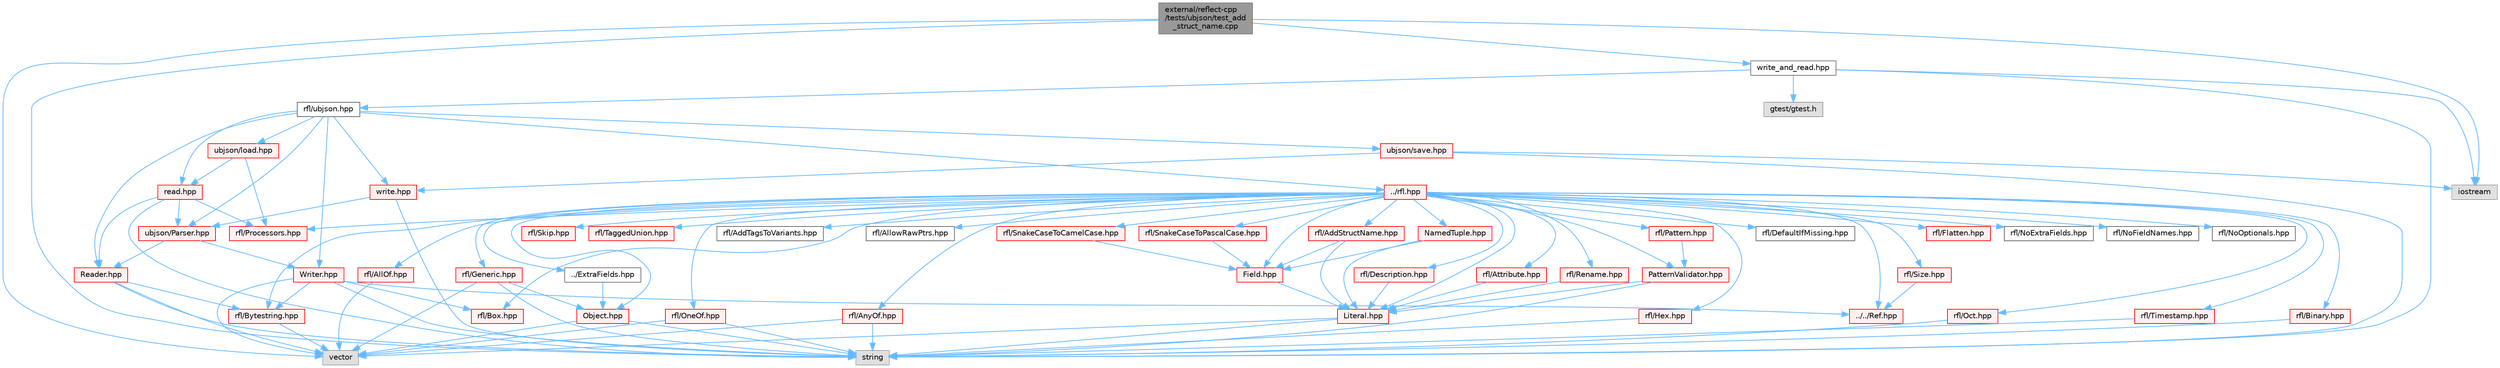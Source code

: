 digraph "external/reflect-cpp/tests/ubjson/test_add_struct_name.cpp"
{
 // LATEX_PDF_SIZE
  bgcolor="transparent";
  edge [fontname=Helvetica,fontsize=10,labelfontname=Helvetica,labelfontsize=10];
  node [fontname=Helvetica,fontsize=10,shape=box,height=0.2,width=0.4];
  Node1 [id="Node000001",label="external/reflect-cpp\l/tests/ubjson/test_add\l_struct_name.cpp",height=0.2,width=0.4,color="gray40", fillcolor="grey60", style="filled", fontcolor="black",tooltip=" "];
  Node1 -> Node2 [id="edge105_Node000001_Node000002",color="steelblue1",style="solid",tooltip=" "];
  Node2 [id="Node000002",label="iostream",height=0.2,width=0.4,color="grey60", fillcolor="#E0E0E0", style="filled",tooltip=" "];
  Node1 -> Node3 [id="edge106_Node000001_Node000003",color="steelblue1",style="solid",tooltip=" "];
  Node3 [id="Node000003",label="string",height=0.2,width=0.4,color="grey60", fillcolor="#E0E0E0", style="filled",tooltip=" "];
  Node1 -> Node4 [id="edge107_Node000001_Node000004",color="steelblue1",style="solid",tooltip=" "];
  Node4 [id="Node000004",label="vector",height=0.2,width=0.4,color="grey60", fillcolor="#E0E0E0", style="filled",tooltip=" "];
  Node1 -> Node5 [id="edge108_Node000001_Node000005",color="steelblue1",style="solid",tooltip=" "];
  Node5 [id="Node000005",label="write_and_read.hpp",height=0.2,width=0.4,color="grey40", fillcolor="white", style="filled",URL="$ubjson_2write__and__read_8hpp.html",tooltip=" "];
  Node5 -> Node6 [id="edge109_Node000005_Node000006",color="steelblue1",style="solid",tooltip=" "];
  Node6 [id="Node000006",label="gtest/gtest.h",height=0.2,width=0.4,color="grey60", fillcolor="#E0E0E0", style="filled",tooltip=" "];
  Node5 -> Node2 [id="edge110_Node000005_Node000002",color="steelblue1",style="solid",tooltip=" "];
  Node5 -> Node7 [id="edge111_Node000005_Node000007",color="steelblue1",style="solid",tooltip=" "];
  Node7 [id="Node000007",label="rfl/ubjson.hpp",height=0.2,width=0.4,color="grey40", fillcolor="white", style="filled",URL="$ubjson_8hpp.html",tooltip=" "];
  Node7 -> Node8 [id="edge112_Node000007_Node000008",color="steelblue1",style="solid",tooltip=" "];
  Node8 [id="Node000008",label="../rfl.hpp",height=0.2,width=0.4,color="red", fillcolor="#FFF0F0", style="filled",URL="$rfl_8hpp.html",tooltip=" "];
  Node8 -> Node9 [id="edge113_Node000008_Node000009",color="steelblue1",style="solid",tooltip=" "];
  Node9 [id="Node000009",label="rfl/AddStructName.hpp",height=0.2,width=0.4,color="red", fillcolor="#FFF0F0", style="filled",URL="$_add_struct_name_8hpp.html",tooltip=" "];
  Node9 -> Node11 [id="edge114_Node000009_Node000011",color="steelblue1",style="solid",tooltip=" "];
  Node11 [id="Node000011",label="Field.hpp",height=0.2,width=0.4,color="red", fillcolor="#FFF0F0", style="filled",URL="$_field_8hpp.html",tooltip=" "];
  Node11 -> Node16 [id="edge115_Node000011_Node000016",color="steelblue1",style="solid",tooltip=" "];
  Node16 [id="Node000016",label="Literal.hpp",height=0.2,width=0.4,color="red", fillcolor="#FFF0F0", style="filled",URL="$_literal_8hpp.html",tooltip=" "];
  Node16 -> Node3 [id="edge116_Node000016_Node000003",color="steelblue1",style="solid",tooltip=" "];
  Node16 -> Node4 [id="edge117_Node000016_Node000004",color="steelblue1",style="solid",tooltip=" "];
  Node9 -> Node16 [id="edge118_Node000009_Node000016",color="steelblue1",style="solid",tooltip=" "];
  Node8 -> Node57 [id="edge119_Node000008_Node000057",color="steelblue1",style="solid",tooltip=" "];
  Node57 [id="Node000057",label="rfl/AddTagsToVariants.hpp",height=0.2,width=0.4,color="grey40", fillcolor="white", style="filled",URL="$_add_tags_to_variants_8hpp.html",tooltip=" "];
  Node8 -> Node58 [id="edge120_Node000008_Node000058",color="steelblue1",style="solid",tooltip=" "];
  Node58 [id="Node000058",label="rfl/AllOf.hpp",height=0.2,width=0.4,color="red", fillcolor="#FFF0F0", style="filled",URL="$_all_of_8hpp.html",tooltip=" "];
  Node58 -> Node4 [id="edge121_Node000058_Node000004",color="steelblue1",style="solid",tooltip=" "];
  Node8 -> Node67 [id="edge122_Node000008_Node000067",color="steelblue1",style="solid",tooltip=" "];
  Node67 [id="Node000067",label="rfl/AllowRawPtrs.hpp",height=0.2,width=0.4,color="grey40", fillcolor="white", style="filled",URL="$_allow_raw_ptrs_8hpp.html",tooltip=" "];
  Node8 -> Node68 [id="edge123_Node000008_Node000068",color="steelblue1",style="solid",tooltip=" "];
  Node68 [id="Node000068",label="rfl/AnyOf.hpp",height=0.2,width=0.4,color="red", fillcolor="#FFF0F0", style="filled",URL="$_any_of_8hpp.html",tooltip=" "];
  Node68 -> Node3 [id="edge124_Node000068_Node000003",color="steelblue1",style="solid",tooltip=" "];
  Node68 -> Node4 [id="edge125_Node000068_Node000004",color="steelblue1",style="solid",tooltip=" "];
  Node8 -> Node70 [id="edge126_Node000008_Node000070",color="steelblue1",style="solid",tooltip=" "];
  Node70 [id="Node000070",label="rfl/Attribute.hpp",height=0.2,width=0.4,color="red", fillcolor="#FFF0F0", style="filled",URL="$_attribute_8hpp.html",tooltip=" "];
  Node70 -> Node16 [id="edge127_Node000070_Node000016",color="steelblue1",style="solid",tooltip=" "];
  Node8 -> Node71 [id="edge128_Node000008_Node000071",color="steelblue1",style="solid",tooltip=" "];
  Node71 [id="Node000071",label="rfl/Binary.hpp",height=0.2,width=0.4,color="red", fillcolor="#FFF0F0", style="filled",URL="$_binary_8hpp.html",tooltip=" "];
  Node71 -> Node3 [id="edge129_Node000071_Node000003",color="steelblue1",style="solid",tooltip=" "];
  Node8 -> Node73 [id="edge130_Node000008_Node000073",color="steelblue1",style="solid",tooltip=" "];
  Node73 [id="Node000073",label="rfl/Box.hpp",height=0.2,width=0.4,color="red", fillcolor="#FFF0F0", style="filled",URL="$_box_8hpp.html",tooltip=" "];
  Node8 -> Node74 [id="edge131_Node000008_Node000074",color="steelblue1",style="solid",tooltip=" "];
  Node74 [id="Node000074",label="rfl/Bytestring.hpp",height=0.2,width=0.4,color="red", fillcolor="#FFF0F0", style="filled",URL="$_bytestring_8hpp.html",tooltip=" "];
  Node74 -> Node4 [id="edge132_Node000074_Node000004",color="steelblue1",style="solid",tooltip=" "];
  Node8 -> Node75 [id="edge133_Node000008_Node000075",color="steelblue1",style="solid",tooltip=" "];
  Node75 [id="Node000075",label="rfl/DefaultIfMissing.hpp",height=0.2,width=0.4,color="grey40", fillcolor="white", style="filled",URL="$_default_if_missing_8hpp.html",tooltip=" "];
  Node8 -> Node76 [id="edge134_Node000008_Node000076",color="steelblue1",style="solid",tooltip=" "];
  Node76 [id="Node000076",label="rfl/Description.hpp",height=0.2,width=0.4,color="red", fillcolor="#FFF0F0", style="filled",URL="$_description_8hpp.html",tooltip=" "];
  Node76 -> Node16 [id="edge135_Node000076_Node000016",color="steelblue1",style="solid",tooltip=" "];
  Node8 -> Node51 [id="edge136_Node000008_Node000051",color="steelblue1",style="solid",tooltip=" "];
  Node51 [id="Node000051",label="../ExtraFields.hpp",height=0.2,width=0.4,color="grey40", fillcolor="white", style="filled",URL="$_extra_fields_8hpp.html",tooltip=" "];
  Node51 -> Node52 [id="edge137_Node000051_Node000052",color="steelblue1",style="solid",tooltip=" "];
  Node52 [id="Node000052",label="Object.hpp",height=0.2,width=0.4,color="red", fillcolor="#FFF0F0", style="filled",URL="$_object_8hpp.html",tooltip=" "];
  Node52 -> Node3 [id="edge138_Node000052_Node000003",color="steelblue1",style="solid",tooltip=" "];
  Node52 -> Node4 [id="edge139_Node000052_Node000004",color="steelblue1",style="solid",tooltip=" "];
  Node8 -> Node11 [id="edge140_Node000008_Node000011",color="steelblue1",style="solid",tooltip=" "];
  Node8 -> Node77 [id="edge141_Node000008_Node000077",color="steelblue1",style="solid",tooltip=" "];
  Node77 [id="Node000077",label="rfl/Flatten.hpp",height=0.2,width=0.4,color="red", fillcolor="#FFF0F0", style="filled",URL="$_flatten_8hpp.html",tooltip=" "];
  Node8 -> Node78 [id="edge142_Node000008_Node000078",color="steelblue1",style="solid",tooltip=" "];
  Node78 [id="Node000078",label="rfl/Generic.hpp",height=0.2,width=0.4,color="red", fillcolor="#FFF0F0", style="filled",URL="$_generic_8hpp.html",tooltip=" "];
  Node78 -> Node3 [id="edge143_Node000078_Node000003",color="steelblue1",style="solid",tooltip=" "];
  Node78 -> Node4 [id="edge144_Node000078_Node000004",color="steelblue1",style="solid",tooltip=" "];
  Node78 -> Node52 [id="edge145_Node000078_Node000052",color="steelblue1",style="solid",tooltip=" "];
  Node8 -> Node80 [id="edge146_Node000008_Node000080",color="steelblue1",style="solid",tooltip=" "];
  Node80 [id="Node000080",label="rfl/Hex.hpp",height=0.2,width=0.4,color="red", fillcolor="#FFF0F0", style="filled",URL="$_hex_8hpp.html",tooltip=" "];
  Node80 -> Node3 [id="edge147_Node000080_Node000003",color="steelblue1",style="solid",tooltip=" "];
  Node8 -> Node16 [id="edge148_Node000008_Node000016",color="steelblue1",style="solid",tooltip=" "];
  Node8 -> Node45 [id="edge149_Node000008_Node000045",color="steelblue1",style="solid",tooltip=" "];
  Node45 [id="Node000045",label="NamedTuple.hpp",height=0.2,width=0.4,color="red", fillcolor="#FFF0F0", style="filled",URL="$_named_tuple_8hpp.html",tooltip=" "];
  Node45 -> Node11 [id="edge150_Node000045_Node000011",color="steelblue1",style="solid",tooltip=" "];
  Node45 -> Node16 [id="edge151_Node000045_Node000016",color="steelblue1",style="solid",tooltip=" "];
  Node8 -> Node81 [id="edge152_Node000008_Node000081",color="steelblue1",style="solid",tooltip=" "];
  Node81 [id="Node000081",label="rfl/NoExtraFields.hpp",height=0.2,width=0.4,color="grey40", fillcolor="white", style="filled",URL="$_no_extra_fields_8hpp.html",tooltip=" "];
  Node8 -> Node82 [id="edge153_Node000008_Node000082",color="steelblue1",style="solid",tooltip=" "];
  Node82 [id="Node000082",label="rfl/NoFieldNames.hpp",height=0.2,width=0.4,color="grey40", fillcolor="white", style="filled",URL="$_no_field_names_8hpp.html",tooltip=" "];
  Node8 -> Node83 [id="edge154_Node000008_Node000083",color="steelblue1",style="solid",tooltip=" "];
  Node83 [id="Node000083",label="rfl/NoOptionals.hpp",height=0.2,width=0.4,color="grey40", fillcolor="white", style="filled",URL="$_no_optionals_8hpp.html",tooltip=" "];
  Node8 -> Node52 [id="edge155_Node000008_Node000052",color="steelblue1",style="solid",tooltip=" "];
  Node8 -> Node84 [id="edge156_Node000008_Node000084",color="steelblue1",style="solid",tooltip=" "];
  Node84 [id="Node000084",label="rfl/Oct.hpp",height=0.2,width=0.4,color="red", fillcolor="#FFF0F0", style="filled",URL="$_oct_8hpp.html",tooltip=" "];
  Node84 -> Node3 [id="edge157_Node000084_Node000003",color="steelblue1",style="solid",tooltip=" "];
  Node8 -> Node86 [id="edge158_Node000008_Node000086",color="steelblue1",style="solid",tooltip=" "];
  Node86 [id="Node000086",label="rfl/OneOf.hpp",height=0.2,width=0.4,color="red", fillcolor="#FFF0F0", style="filled",URL="$_one_of_8hpp.html",tooltip=" "];
  Node86 -> Node3 [id="edge159_Node000086_Node000003",color="steelblue1",style="solid",tooltip=" "];
  Node86 -> Node4 [id="edge160_Node000086_Node000004",color="steelblue1",style="solid",tooltip=" "];
  Node8 -> Node87 [id="edge161_Node000008_Node000087",color="steelblue1",style="solid",tooltip=" "];
  Node87 [id="Node000087",label="rfl/Pattern.hpp",height=0.2,width=0.4,color="red", fillcolor="#FFF0F0", style="filled",URL="$_pattern_8hpp.html",tooltip=" "];
  Node87 -> Node88 [id="edge162_Node000087_Node000088",color="steelblue1",style="solid",tooltip=" "];
  Node88 [id="Node000088",label="PatternValidator.hpp",height=0.2,width=0.4,color="red", fillcolor="#FFF0F0", style="filled",URL="$_pattern_validator_8hpp.html",tooltip=" "];
  Node88 -> Node3 [id="edge163_Node000088_Node000003",color="steelblue1",style="solid",tooltip=" "];
  Node88 -> Node16 [id="edge164_Node000088_Node000016",color="steelblue1",style="solid",tooltip=" "];
  Node8 -> Node88 [id="edge165_Node000008_Node000088",color="steelblue1",style="solid",tooltip=" "];
  Node8 -> Node94 [id="edge166_Node000008_Node000094",color="steelblue1",style="solid",tooltip=" "];
  Node94 [id="Node000094",label="rfl/Processors.hpp",height=0.2,width=0.4,color="red", fillcolor="#FFF0F0", style="filled",URL="$_processors_8hpp.html",tooltip=" "];
  Node8 -> Node61 [id="edge167_Node000008_Node000061",color="steelblue1",style="solid",tooltip=" "];
  Node61 [id="Node000061",label="../../Ref.hpp",height=0.2,width=0.4,color="red", fillcolor="#FFF0F0", style="filled",URL="$_ref_8hpp.html",tooltip=" "];
  Node8 -> Node103 [id="edge168_Node000008_Node000103",color="steelblue1",style="solid",tooltip=" "];
  Node103 [id="Node000103",label="rfl/Rename.hpp",height=0.2,width=0.4,color="red", fillcolor="#FFF0F0", style="filled",URL="$_rename_8hpp.html",tooltip=" "];
  Node103 -> Node16 [id="edge169_Node000103_Node000016",color="steelblue1",style="solid",tooltip=" "];
  Node8 -> Node104 [id="edge170_Node000008_Node000104",color="steelblue1",style="solid",tooltip=" "];
  Node104 [id="Node000104",label="rfl/Size.hpp",height=0.2,width=0.4,color="red", fillcolor="#FFF0F0", style="filled",URL="$_size_8hpp.html",tooltip=" "];
  Node104 -> Node61 [id="edge171_Node000104_Node000061",color="steelblue1",style="solid",tooltip=" "];
  Node8 -> Node105 [id="edge172_Node000008_Node000105",color="steelblue1",style="solid",tooltip=" "];
  Node105 [id="Node000105",label="rfl/Skip.hpp",height=0.2,width=0.4,color="red", fillcolor="#FFF0F0", style="filled",URL="$_skip_8hpp.html",tooltip=" "];
  Node8 -> Node107 [id="edge173_Node000008_Node000107",color="steelblue1",style="solid",tooltip=" "];
  Node107 [id="Node000107",label="rfl/SnakeCaseToCamelCase.hpp",height=0.2,width=0.4,color="red", fillcolor="#FFF0F0", style="filled",URL="$_snake_case_to_camel_case_8hpp.html",tooltip=" "];
  Node107 -> Node11 [id="edge174_Node000107_Node000011",color="steelblue1",style="solid",tooltip=" "];
  Node8 -> Node110 [id="edge175_Node000008_Node000110",color="steelblue1",style="solid",tooltip=" "];
  Node110 [id="Node000110",label="rfl/SnakeCaseToPascalCase.hpp",height=0.2,width=0.4,color="red", fillcolor="#FFF0F0", style="filled",URL="$_snake_case_to_pascal_case_8hpp.html",tooltip=" "];
  Node110 -> Node11 [id="edge176_Node000110_Node000011",color="steelblue1",style="solid",tooltip=" "];
  Node8 -> Node111 [id="edge177_Node000008_Node000111",color="steelblue1",style="solid",tooltip=" "];
  Node111 [id="Node000111",label="rfl/TaggedUnion.hpp",height=0.2,width=0.4,color="red", fillcolor="#FFF0F0", style="filled",URL="$_tagged_union_8hpp.html",tooltip=" "];
  Node8 -> Node153 [id="edge178_Node000008_Node000153",color="steelblue1",style="solid",tooltip=" "];
  Node153 [id="Node000153",label="rfl/Timestamp.hpp",height=0.2,width=0.4,color="red", fillcolor="#FFF0F0", style="filled",URL="$_timestamp_8hpp.html",tooltip=" "];
  Node153 -> Node3 [id="edge179_Node000153_Node000003",color="steelblue1",style="solid",tooltip=" "];
  Node7 -> Node299 [id="edge180_Node000007_Node000299",color="steelblue1",style="solid",tooltip=" "];
  Node299 [id="Node000299",label="ubjson/Parser.hpp",height=0.2,width=0.4,color="red", fillcolor="#FFF0F0", style="filled",URL="$ubjson_2_parser_8hpp.html",tooltip=" "];
  Node299 -> Node300 [id="edge181_Node000299_Node000300",color="steelblue1",style="solid",tooltip=" "];
  Node300 [id="Node000300",label="Reader.hpp",height=0.2,width=0.4,color="red", fillcolor="#FFF0F0", style="filled",URL="$ubjson_2_reader_8hpp.html",tooltip=" "];
  Node300 -> Node3 [id="edge182_Node000300_Node000003",color="steelblue1",style="solid",tooltip=" "];
  Node300 -> Node4 [id="edge183_Node000300_Node000004",color="steelblue1",style="solid",tooltip=" "];
  Node300 -> Node74 [id="edge184_Node000300_Node000074",color="steelblue1",style="solid",tooltip=" "];
  Node299 -> Node302 [id="edge185_Node000299_Node000302",color="steelblue1",style="solid",tooltip=" "];
  Node302 [id="Node000302",label="Writer.hpp",height=0.2,width=0.4,color="red", fillcolor="#FFF0F0", style="filled",URL="$ubjson_2_writer_8hpp.html",tooltip=" "];
  Node302 -> Node3 [id="edge186_Node000302_Node000003",color="steelblue1",style="solid",tooltip=" "];
  Node302 -> Node4 [id="edge187_Node000302_Node000004",color="steelblue1",style="solid",tooltip=" "];
  Node302 -> Node73 [id="edge188_Node000302_Node000073",color="steelblue1",style="solid",tooltip=" "];
  Node302 -> Node74 [id="edge189_Node000302_Node000074",color="steelblue1",style="solid",tooltip=" "];
  Node302 -> Node61 [id="edge190_Node000302_Node000061",color="steelblue1",style="solid",tooltip=" "];
  Node7 -> Node300 [id="edge191_Node000007_Node000300",color="steelblue1",style="solid",tooltip=" "];
  Node7 -> Node302 [id="edge192_Node000007_Node000302",color="steelblue1",style="solid",tooltip=" "];
  Node7 -> Node304 [id="edge193_Node000007_Node000304",color="steelblue1",style="solid",tooltip=" "];
  Node304 [id="Node000304",label="ubjson/load.hpp",height=0.2,width=0.4,color="red", fillcolor="#FFF0F0", style="filled",URL="$ubjson_2load_8hpp.html",tooltip=" "];
  Node304 -> Node94 [id="edge194_Node000304_Node000094",color="steelblue1",style="solid",tooltip=" "];
  Node304 -> Node307 [id="edge195_Node000304_Node000307",color="steelblue1",style="solid",tooltip=" "];
  Node307 [id="Node000307",label="read.hpp",height=0.2,width=0.4,color="red", fillcolor="#FFF0F0", style="filled",URL="$ubjson_2read_8hpp.html",tooltip=" "];
  Node307 -> Node3 [id="edge196_Node000307_Node000003",color="steelblue1",style="solid",tooltip=" "];
  Node307 -> Node94 [id="edge197_Node000307_Node000094",color="steelblue1",style="solid",tooltip=" "];
  Node307 -> Node299 [id="edge198_Node000307_Node000299",color="steelblue1",style="solid",tooltip=" "];
  Node307 -> Node300 [id="edge199_Node000307_Node000300",color="steelblue1",style="solid",tooltip=" "];
  Node7 -> Node307 [id="edge200_Node000007_Node000307",color="steelblue1",style="solid",tooltip=" "];
  Node7 -> Node309 [id="edge201_Node000007_Node000309",color="steelblue1",style="solid",tooltip=" "];
  Node309 [id="Node000309",label="ubjson/save.hpp",height=0.2,width=0.4,color="red", fillcolor="#FFF0F0", style="filled",URL="$ubjson_2save_8hpp.html",tooltip=" "];
  Node309 -> Node2 [id="edge202_Node000309_Node000002",color="steelblue1",style="solid",tooltip=" "];
  Node309 -> Node3 [id="edge203_Node000309_Node000003",color="steelblue1",style="solid",tooltip=" "];
  Node309 -> Node311 [id="edge204_Node000309_Node000311",color="steelblue1",style="solid",tooltip=" "];
  Node311 [id="Node000311",label="write.hpp",height=0.2,width=0.4,color="red", fillcolor="#FFF0F0", style="filled",URL="$ubjson_2write_8hpp.html",tooltip=" "];
  Node311 -> Node3 [id="edge205_Node000311_Node000003",color="steelblue1",style="solid",tooltip=" "];
  Node311 -> Node299 [id="edge206_Node000311_Node000299",color="steelblue1",style="solid",tooltip=" "];
  Node7 -> Node311 [id="edge207_Node000007_Node000311",color="steelblue1",style="solid",tooltip=" "];
  Node5 -> Node3 [id="edge208_Node000005_Node000003",color="steelblue1",style="solid",tooltip=" "];
}
